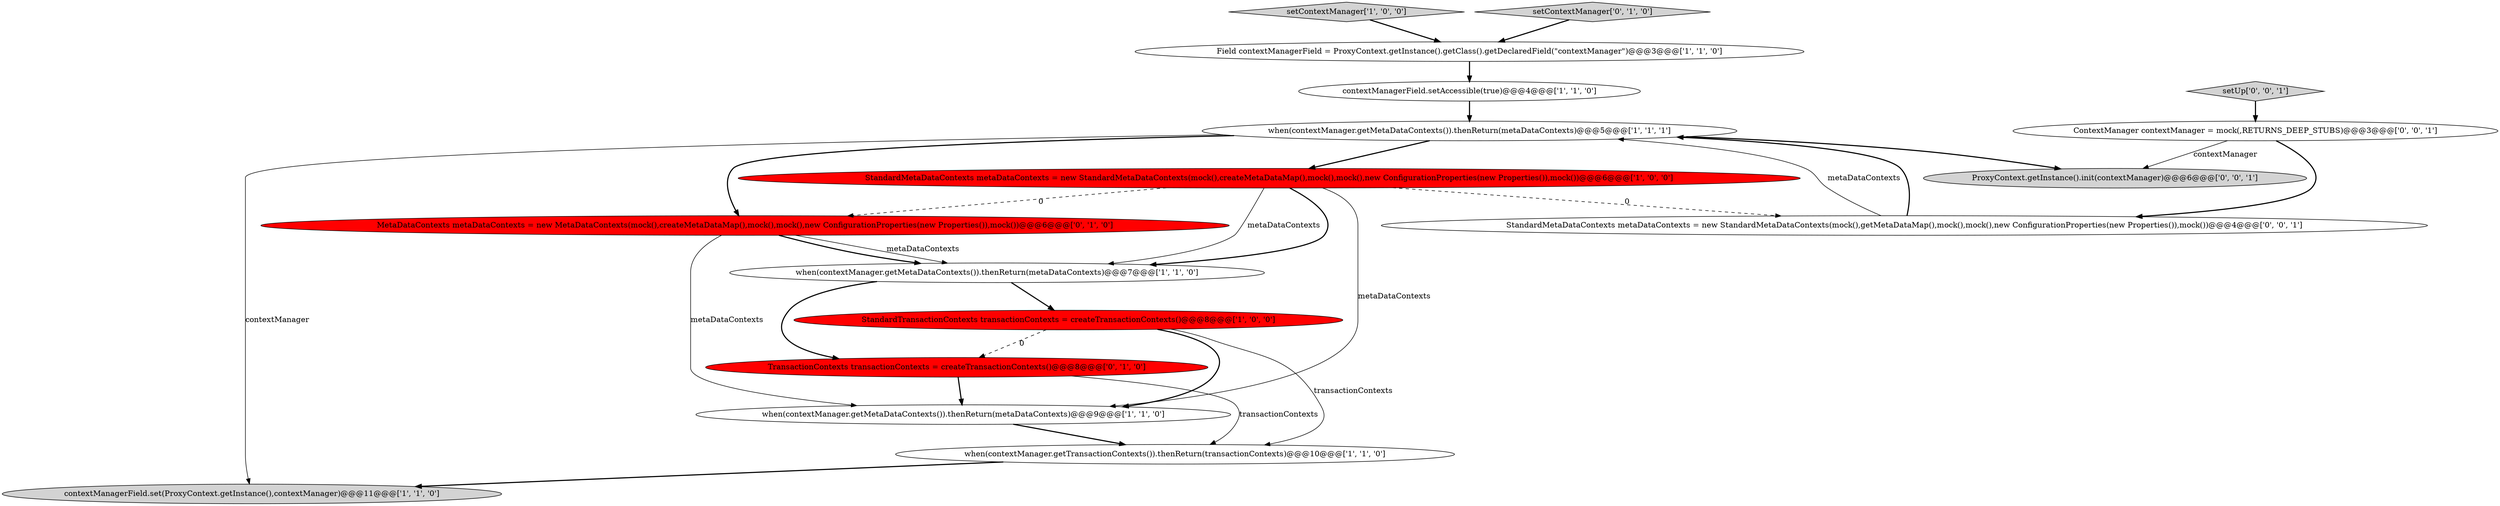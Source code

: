 digraph {
2 [style = filled, label = "when(contextManager.getMetaDataContexts()).thenReturn(metaDataContexts)@@@7@@@['1', '1', '0']", fillcolor = white, shape = ellipse image = "AAA0AAABBB1BBB"];
10 [style = filled, label = "TransactionContexts transactionContexts = createTransactionContexts()@@@8@@@['0', '1', '0']", fillcolor = red, shape = ellipse image = "AAA1AAABBB2BBB"];
7 [style = filled, label = "when(contextManager.getMetaDataContexts()).thenReturn(metaDataContexts)@@@9@@@['1', '1', '0']", fillcolor = white, shape = ellipse image = "AAA0AAABBB1BBB"];
16 [style = filled, label = "StandardMetaDataContexts metaDataContexts = new StandardMetaDataContexts(mock(),getMetaDataMap(),mock(),mock(),new ConfigurationProperties(new Properties()),mock())@@@4@@@['0', '0', '1']", fillcolor = white, shape = ellipse image = "AAA0AAABBB3BBB"];
5 [style = filled, label = "Field contextManagerField = ProxyContext.getInstance().getClass().getDeclaredField(\"contextManager\")@@@3@@@['1', '1', '0']", fillcolor = white, shape = ellipse image = "AAA0AAABBB1BBB"];
6 [style = filled, label = "contextManagerField.setAccessible(true)@@@4@@@['1', '1', '0']", fillcolor = white, shape = ellipse image = "AAA0AAABBB1BBB"];
8 [style = filled, label = "contextManagerField.set(ProxyContext.getInstance(),contextManager)@@@11@@@['1', '1', '0']", fillcolor = lightgray, shape = ellipse image = "AAA0AAABBB1BBB"];
0 [style = filled, label = "setContextManager['1', '0', '0']", fillcolor = lightgray, shape = diamond image = "AAA0AAABBB1BBB"];
4 [style = filled, label = "StandardMetaDataContexts metaDataContexts = new StandardMetaDataContexts(mock(),createMetaDataMap(),mock(),mock(),new ConfigurationProperties(new Properties()),mock())@@@6@@@['1', '0', '0']", fillcolor = red, shape = ellipse image = "AAA1AAABBB1BBB"];
14 [style = filled, label = "ProxyContext.getInstance().init(contextManager)@@@6@@@['0', '0', '1']", fillcolor = lightgray, shape = ellipse image = "AAA0AAABBB3BBB"];
9 [style = filled, label = "StandardTransactionContexts transactionContexts = createTransactionContexts()@@@8@@@['1', '0', '0']", fillcolor = red, shape = ellipse image = "AAA1AAABBB1BBB"];
12 [style = filled, label = "setContextManager['0', '1', '0']", fillcolor = lightgray, shape = diamond image = "AAA0AAABBB2BBB"];
1 [style = filled, label = "when(contextManager.getMetaDataContexts()).thenReturn(metaDataContexts)@@@5@@@['1', '1', '1']", fillcolor = white, shape = ellipse image = "AAA0AAABBB1BBB"];
11 [style = filled, label = "MetaDataContexts metaDataContexts = new MetaDataContexts(mock(),createMetaDataMap(),mock(),mock(),new ConfigurationProperties(new Properties()),mock())@@@6@@@['0', '1', '0']", fillcolor = red, shape = ellipse image = "AAA1AAABBB2BBB"];
15 [style = filled, label = "setUp['0', '0', '1']", fillcolor = lightgray, shape = diamond image = "AAA0AAABBB3BBB"];
13 [style = filled, label = "ContextManager contextManager = mock(,RETURNS_DEEP_STUBS)@@@3@@@['0', '0', '1']", fillcolor = white, shape = ellipse image = "AAA0AAABBB3BBB"];
3 [style = filled, label = "when(contextManager.getTransactionContexts()).thenReturn(transactionContexts)@@@10@@@['1', '1', '0']", fillcolor = white, shape = ellipse image = "AAA0AAABBB1BBB"];
1->4 [style = bold, label=""];
15->13 [style = bold, label=""];
9->10 [style = dashed, label="0"];
4->16 [style = dashed, label="0"];
12->5 [style = bold, label=""];
10->3 [style = solid, label="transactionContexts"];
1->8 [style = solid, label="contextManager"];
4->2 [style = bold, label=""];
2->9 [style = bold, label=""];
16->1 [style = solid, label="metaDataContexts"];
9->7 [style = bold, label=""];
2->10 [style = bold, label=""];
10->7 [style = bold, label=""];
13->16 [style = bold, label=""];
11->2 [style = bold, label=""];
7->3 [style = bold, label=""];
1->11 [style = bold, label=""];
6->1 [style = bold, label=""];
11->2 [style = solid, label="metaDataContexts"];
11->7 [style = solid, label="metaDataContexts"];
4->7 [style = solid, label="metaDataContexts"];
5->6 [style = bold, label=""];
16->1 [style = bold, label=""];
3->8 [style = bold, label=""];
1->14 [style = bold, label=""];
9->3 [style = solid, label="transactionContexts"];
4->11 [style = dashed, label="0"];
0->5 [style = bold, label=""];
4->2 [style = solid, label="metaDataContexts"];
13->14 [style = solid, label="contextManager"];
}
